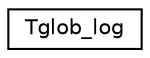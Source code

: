 digraph "Graphical Class Hierarchy"
{
  edge [fontname="Helvetica",fontsize="10",labelfontname="Helvetica",labelfontsize="10"];
  node [fontname="Helvetica",fontsize="10",shape=record];
  rankdir="LR";
  Node0 [label="Tglob_log",height=0.2,width=0.4,color="black", fillcolor="white", style="filled",URL="$structTglob__log.html"];
}
